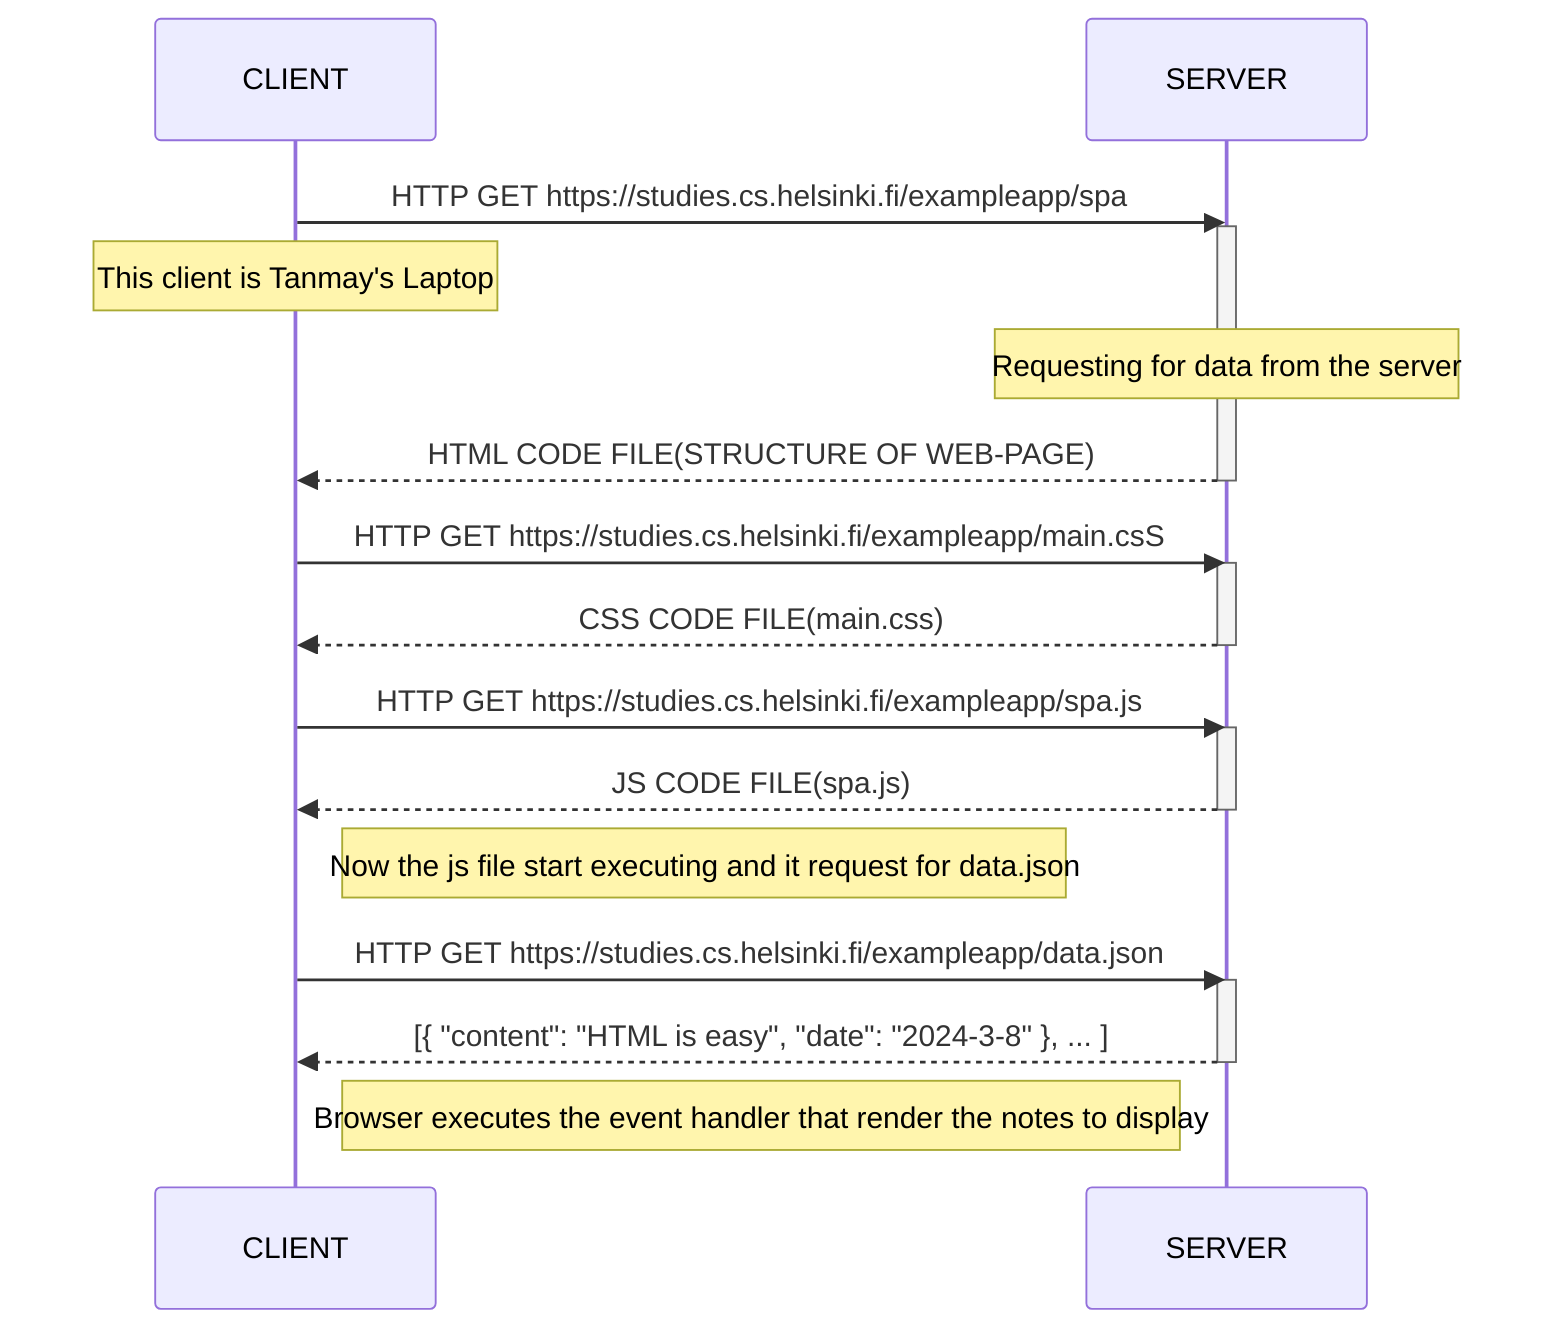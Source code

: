 sequenceDiagram
CLIENT->>SERVER : HTTP GET https://studies.cs.helsinki.fi/exampleapp/spa
activate SERVER
Note over CLIENT : This client is Tanmay's Laptop
Note over SERVER : Requesting for data from the server
SERVER-->>CLIENT : HTML CODE FILE(STRUCTURE OF WEB-PAGE)
deactivate SERVER

CLIENT->>SERVER : HTTP GET https://studies.cs.helsinki.fi/exampleapp/main.csS
activate SERVER
SERVER -->> CLIENT : CSS CODE FILE(main.css)
deactivate SERVER

CLIENT ->> SERVER : HTTP GET https://studies.cs.helsinki.fi/exampleapp/spa.js
activate SERVER
SERVER -->> CLIENT : JS CODE FILE(spa.js)
deactivate SERVER


Note right of CLIENT : Now the js file start executing and it request for data.json
CLIENT ->> SERVER : HTTP GET https://studies.cs.helsinki.fi/exampleapp/data.json
activate SERVER
SERVER -->> CLIENT : [{ "content": "HTML is easy", "date": "2024-3-8" }, ... ]
deactivate SERVER
Note right of CLIENT : Browser executes the event handler that render the notes to display